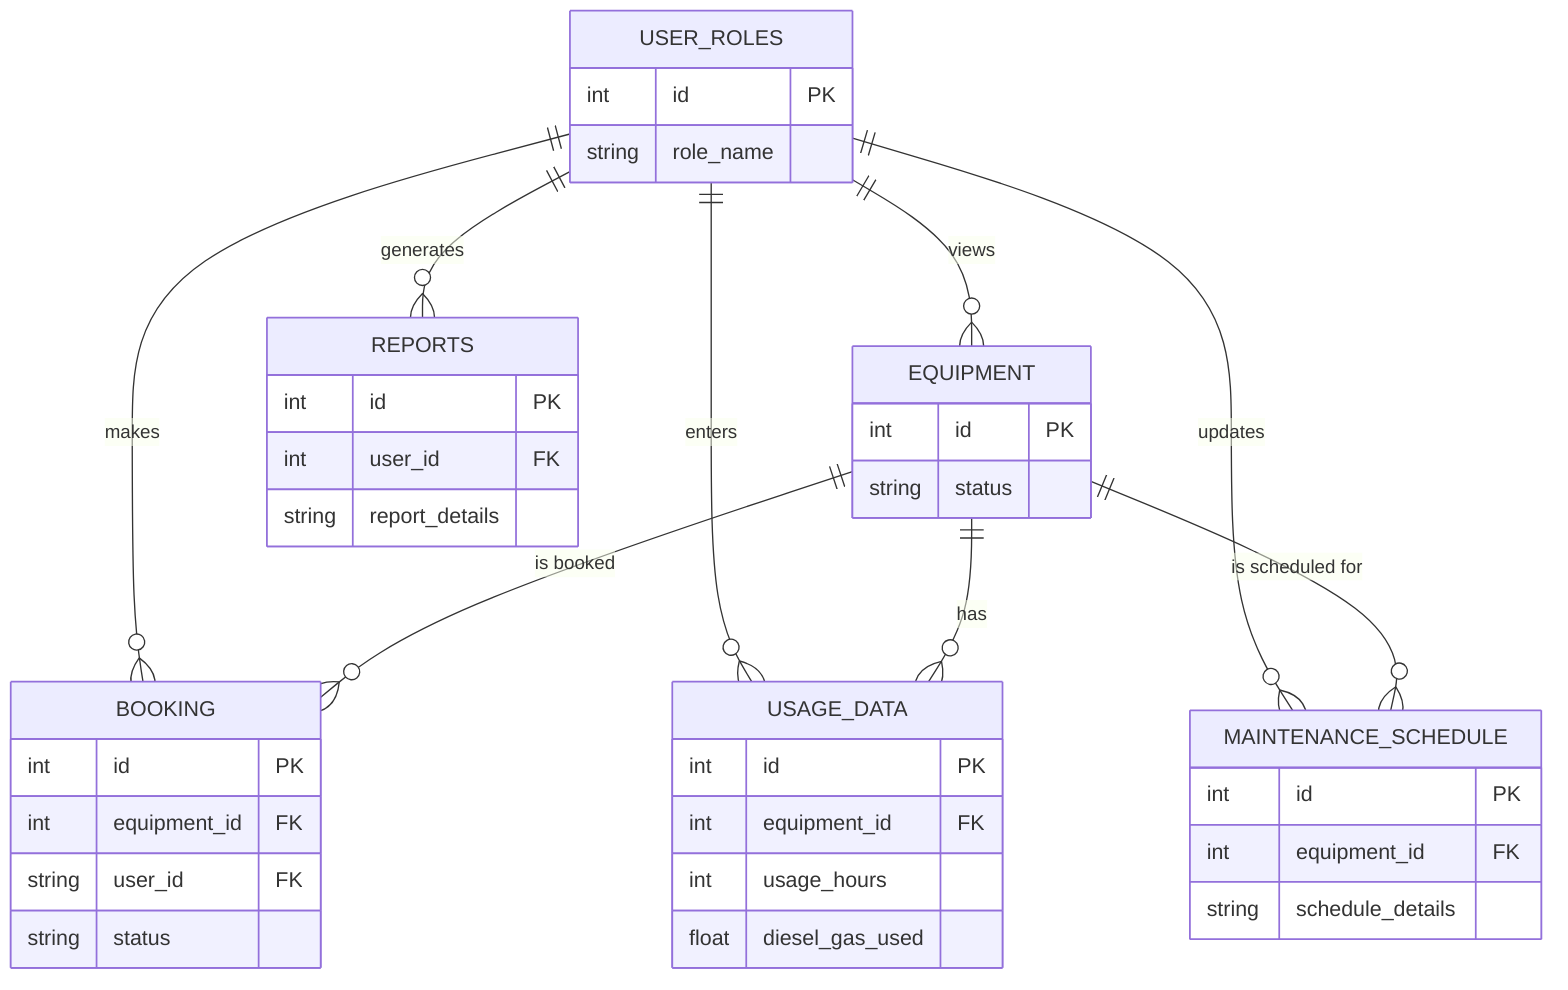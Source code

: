 erDiagram
  EQUIPMENT {
    int id PK
    string status
  }
  BOOKING {
    int id PK
    int equipment_id FK
    string user_id FK
    string status
  }
  USAGE_DATA {
    int id PK
    int equipment_id FK
    int usage_hours
    float diesel_gas_used
  }
  MAINTENANCE_SCHEDULE {
    int id PK
    int equipment_id FK
    string schedule_details
  }
  REPORTS {
    int id PK
    int user_id FK
    string report_details
  }
  USER_ROLES {
    int id PK
    string role_name
  }

  USER_ROLES ||--o{ EQUIPMENT : "views"
  USER_ROLES ||--o{ BOOKING : "makes"
  USER_ROLES ||--o{ USAGE_DATA : "enters"
  USER_ROLES ||--o{ MAINTENANCE_SCHEDULE : "updates"
  USER_ROLES ||--o{ REPORTS : "generates"
  
  EQUIPMENT ||--o{ BOOKING : "is booked"
  EQUIPMENT ||--o{ USAGE_DATA : "has"
  EQUIPMENT ||--o{ MAINTENANCE_SCHEDULE : "is scheduled for"